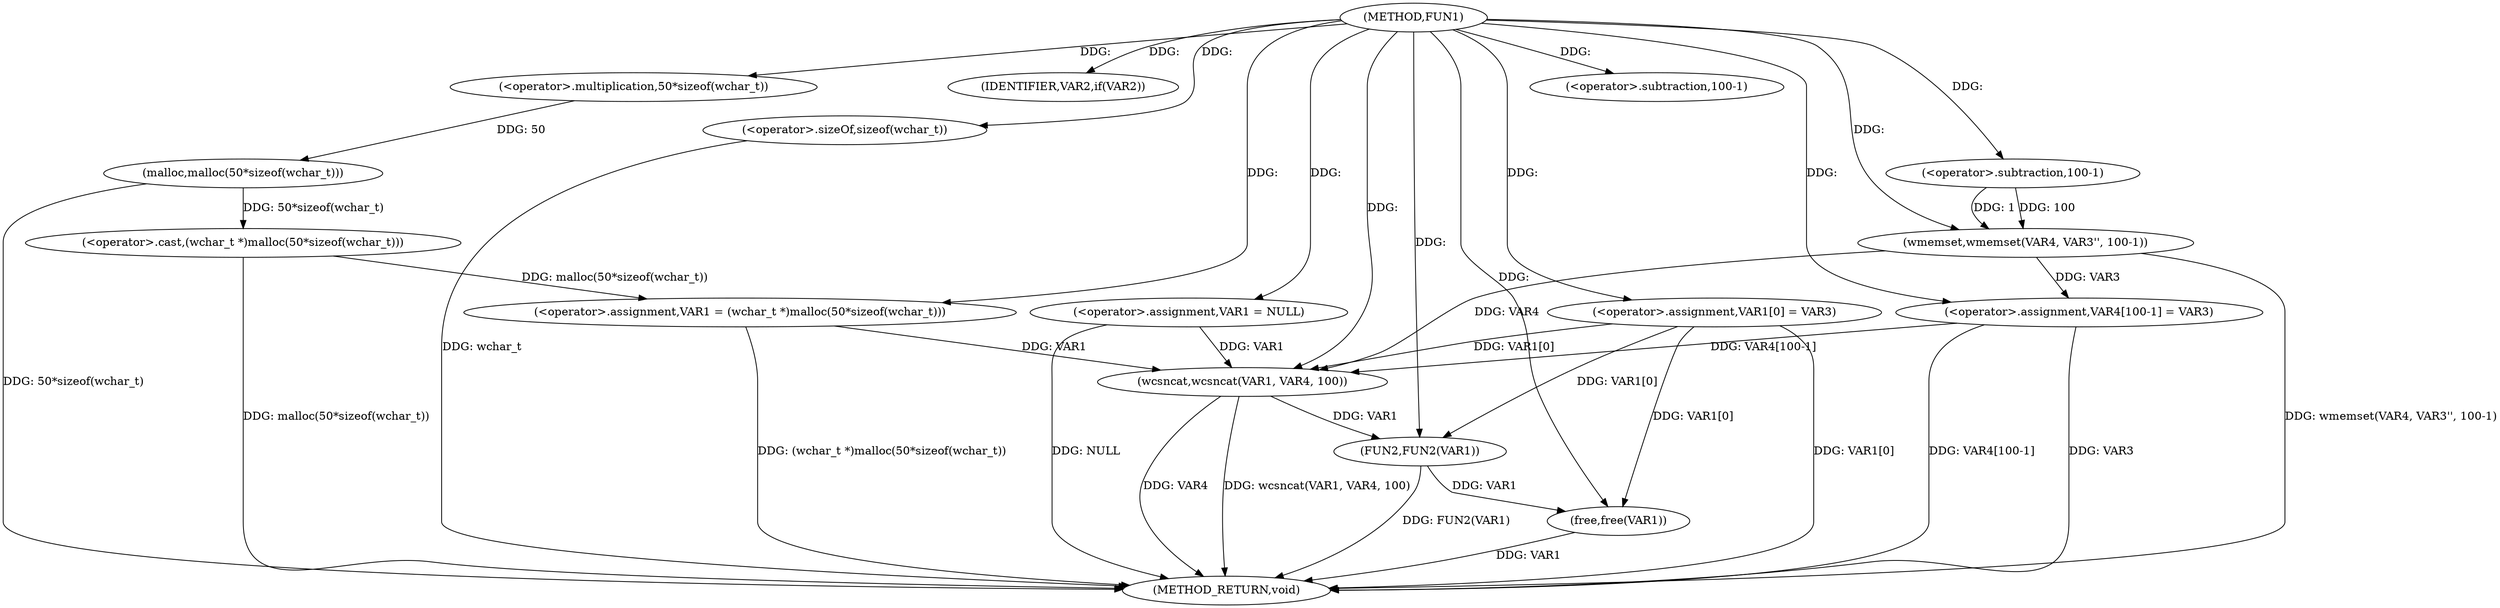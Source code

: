 digraph FUN1 {  
"1000100" [label = "(METHOD,FUN1)" ]
"1000146" [label = "(METHOD_RETURN,void)" ]
"1000103" [label = "(<operator>.assignment,VAR1 = NULL)" ]
"1000107" [label = "(IDENTIFIER,VAR2,if(VAR2))" ]
"1000109" [label = "(<operator>.assignment,VAR1 = (wchar_t *)malloc(50*sizeof(wchar_t)))" ]
"1000111" [label = "(<operator>.cast,(wchar_t *)malloc(50*sizeof(wchar_t)))" ]
"1000113" [label = "(malloc,malloc(50*sizeof(wchar_t)))" ]
"1000114" [label = "(<operator>.multiplication,50*sizeof(wchar_t))" ]
"1000116" [label = "(<operator>.sizeOf,sizeof(wchar_t))" ]
"1000118" [label = "(<operator>.assignment,VAR1[0] = VAR3)" ]
"1000125" [label = "(wmemset,wmemset(VAR4, VAR3'', 100-1))" ]
"1000128" [label = "(<operator>.subtraction,100-1)" ]
"1000131" [label = "(<operator>.assignment,VAR4[100-1] = VAR3)" ]
"1000134" [label = "(<operator>.subtraction,100-1)" ]
"1000138" [label = "(wcsncat,wcsncat(VAR1, VAR4, 100))" ]
"1000142" [label = "(FUN2,FUN2(VAR1))" ]
"1000144" [label = "(free,free(VAR1))" ]
  "1000116" -> "1000146"  [ label = "DDG: wchar_t"] 
  "1000142" -> "1000146"  [ label = "DDG: FUN2(VAR1)"] 
  "1000125" -> "1000146"  [ label = "DDG: wmemset(VAR4, VAR3'', 100-1)"] 
  "1000103" -> "1000146"  [ label = "DDG: NULL"] 
  "1000113" -> "1000146"  [ label = "DDG: 50*sizeof(wchar_t)"] 
  "1000131" -> "1000146"  [ label = "DDG: VAR4[100-1]"] 
  "1000138" -> "1000146"  [ label = "DDG: VAR4"] 
  "1000111" -> "1000146"  [ label = "DDG: malloc(50*sizeof(wchar_t))"] 
  "1000144" -> "1000146"  [ label = "DDG: VAR1"] 
  "1000138" -> "1000146"  [ label = "DDG: wcsncat(VAR1, VAR4, 100)"] 
  "1000118" -> "1000146"  [ label = "DDG: VAR1[0]"] 
  "1000109" -> "1000146"  [ label = "DDG: (wchar_t *)malloc(50*sizeof(wchar_t))"] 
  "1000131" -> "1000146"  [ label = "DDG: VAR3"] 
  "1000100" -> "1000103"  [ label = "DDG: "] 
  "1000100" -> "1000107"  [ label = "DDG: "] 
  "1000111" -> "1000109"  [ label = "DDG: malloc(50*sizeof(wchar_t))"] 
  "1000100" -> "1000109"  [ label = "DDG: "] 
  "1000113" -> "1000111"  [ label = "DDG: 50*sizeof(wchar_t)"] 
  "1000114" -> "1000113"  [ label = "DDG: 50"] 
  "1000100" -> "1000114"  [ label = "DDG: "] 
  "1000100" -> "1000116"  [ label = "DDG: "] 
  "1000100" -> "1000118"  [ label = "DDG: "] 
  "1000100" -> "1000125"  [ label = "DDG: "] 
  "1000128" -> "1000125"  [ label = "DDG: 100"] 
  "1000128" -> "1000125"  [ label = "DDG: 1"] 
  "1000100" -> "1000128"  [ label = "DDG: "] 
  "1000125" -> "1000131"  [ label = "DDG: VAR3"] 
  "1000100" -> "1000131"  [ label = "DDG: "] 
  "1000100" -> "1000134"  [ label = "DDG: "] 
  "1000103" -> "1000138"  [ label = "DDG: VAR1"] 
  "1000109" -> "1000138"  [ label = "DDG: VAR1"] 
  "1000118" -> "1000138"  [ label = "DDG: VAR1[0]"] 
  "1000100" -> "1000138"  [ label = "DDG: "] 
  "1000125" -> "1000138"  [ label = "DDG: VAR4"] 
  "1000131" -> "1000138"  [ label = "DDG: VAR4[100-1]"] 
  "1000138" -> "1000142"  [ label = "DDG: VAR1"] 
  "1000118" -> "1000142"  [ label = "DDG: VAR1[0]"] 
  "1000100" -> "1000142"  [ label = "DDG: "] 
  "1000142" -> "1000144"  [ label = "DDG: VAR1"] 
  "1000118" -> "1000144"  [ label = "DDG: VAR1[0]"] 
  "1000100" -> "1000144"  [ label = "DDG: "] 
}
